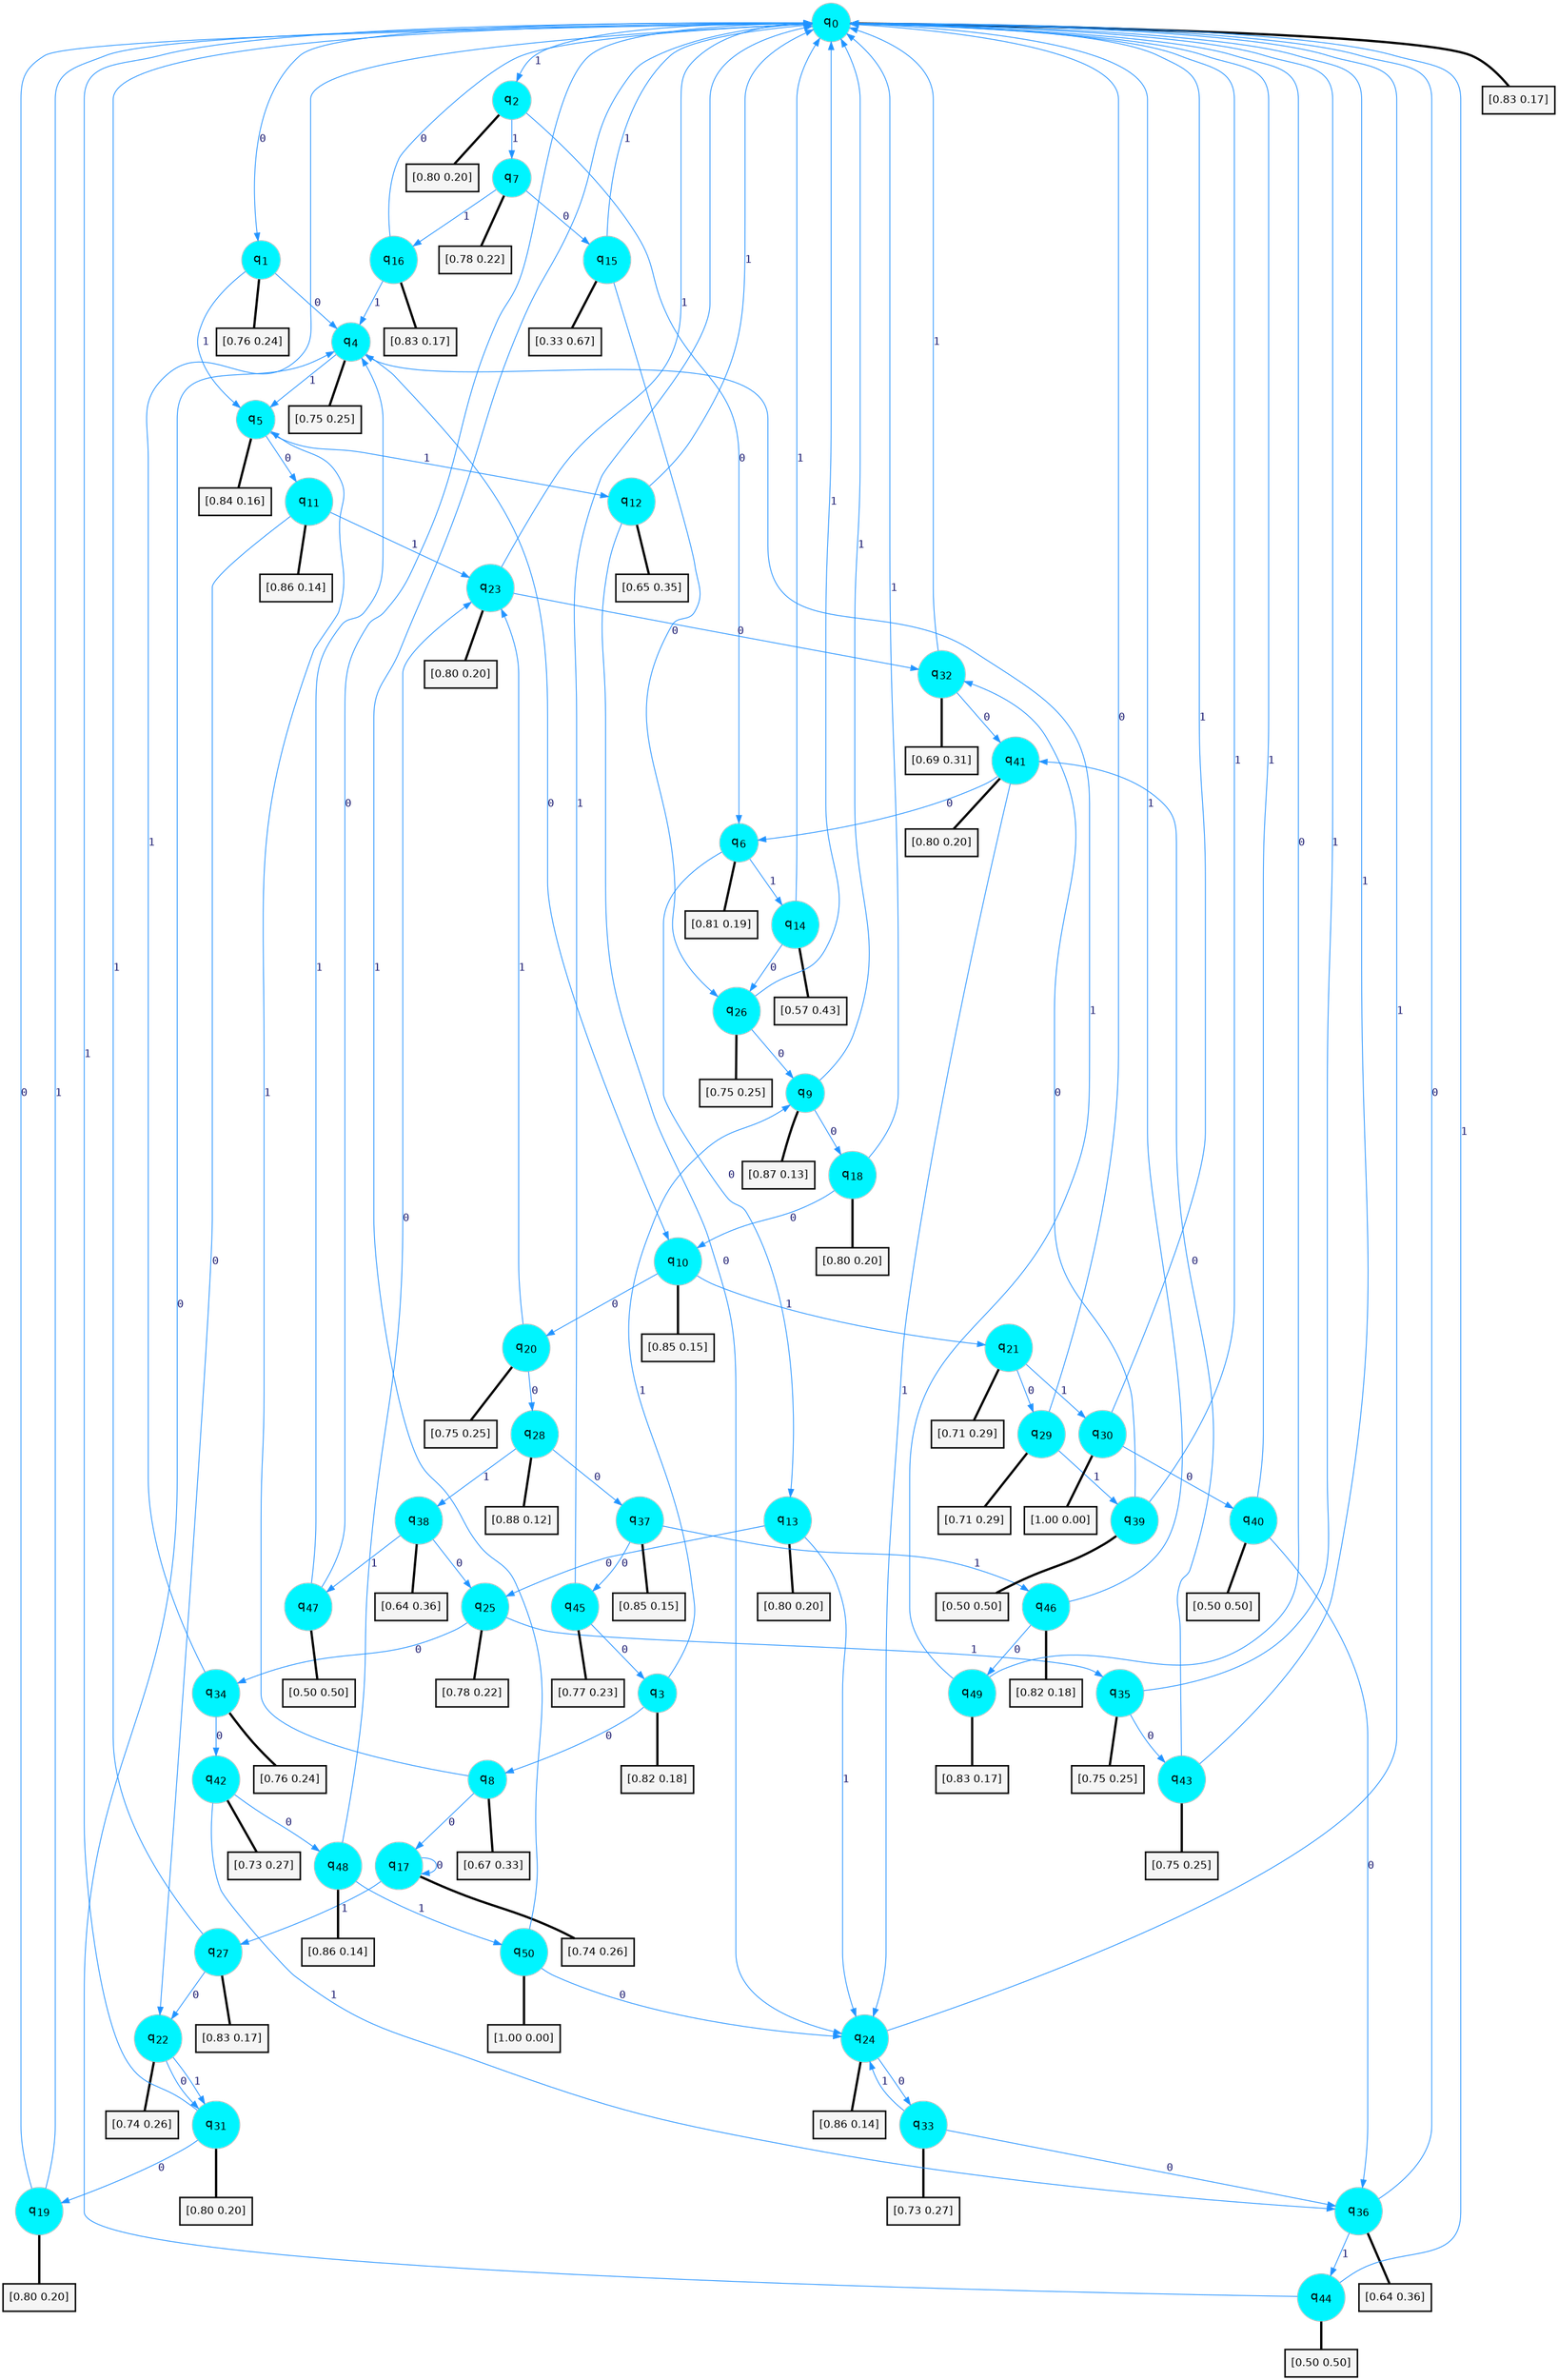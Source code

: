 digraph G {
graph [
bgcolor=transparent, dpi=300, rankdir=TD, size="40,25"];
node [
color=gray, fillcolor=turquoise1, fontcolor=black, fontname=Helvetica, fontsize=16, fontweight=bold, shape=circle, style=filled];
edge [
arrowsize=1, color=dodgerblue1, fontcolor=midnightblue, fontname=courier, fontweight=bold, penwidth=1, style=solid, weight=20];
0[label=<q<SUB>0</SUB>>];
1[label=<q<SUB>1</SUB>>];
2[label=<q<SUB>2</SUB>>];
3[label=<q<SUB>3</SUB>>];
4[label=<q<SUB>4</SUB>>];
5[label=<q<SUB>5</SUB>>];
6[label=<q<SUB>6</SUB>>];
7[label=<q<SUB>7</SUB>>];
8[label=<q<SUB>8</SUB>>];
9[label=<q<SUB>9</SUB>>];
10[label=<q<SUB>10</SUB>>];
11[label=<q<SUB>11</SUB>>];
12[label=<q<SUB>12</SUB>>];
13[label=<q<SUB>13</SUB>>];
14[label=<q<SUB>14</SUB>>];
15[label=<q<SUB>15</SUB>>];
16[label=<q<SUB>16</SUB>>];
17[label=<q<SUB>17</SUB>>];
18[label=<q<SUB>18</SUB>>];
19[label=<q<SUB>19</SUB>>];
20[label=<q<SUB>20</SUB>>];
21[label=<q<SUB>21</SUB>>];
22[label=<q<SUB>22</SUB>>];
23[label=<q<SUB>23</SUB>>];
24[label=<q<SUB>24</SUB>>];
25[label=<q<SUB>25</SUB>>];
26[label=<q<SUB>26</SUB>>];
27[label=<q<SUB>27</SUB>>];
28[label=<q<SUB>28</SUB>>];
29[label=<q<SUB>29</SUB>>];
30[label=<q<SUB>30</SUB>>];
31[label=<q<SUB>31</SUB>>];
32[label=<q<SUB>32</SUB>>];
33[label=<q<SUB>33</SUB>>];
34[label=<q<SUB>34</SUB>>];
35[label=<q<SUB>35</SUB>>];
36[label=<q<SUB>36</SUB>>];
37[label=<q<SUB>37</SUB>>];
38[label=<q<SUB>38</SUB>>];
39[label=<q<SUB>39</SUB>>];
40[label=<q<SUB>40</SUB>>];
41[label=<q<SUB>41</SUB>>];
42[label=<q<SUB>42</SUB>>];
43[label=<q<SUB>43</SUB>>];
44[label=<q<SUB>44</SUB>>];
45[label=<q<SUB>45</SUB>>];
46[label=<q<SUB>46</SUB>>];
47[label=<q<SUB>47</SUB>>];
48[label=<q<SUB>48</SUB>>];
49[label=<q<SUB>49</SUB>>];
50[label=<q<SUB>50</SUB>>];
51[label="[0.83 0.17]", shape=box,fontcolor=black, fontname=Helvetica, fontsize=14, penwidth=2, fillcolor=whitesmoke,color=black];
52[label="[0.76 0.24]", shape=box,fontcolor=black, fontname=Helvetica, fontsize=14, penwidth=2, fillcolor=whitesmoke,color=black];
53[label="[0.80 0.20]", shape=box,fontcolor=black, fontname=Helvetica, fontsize=14, penwidth=2, fillcolor=whitesmoke,color=black];
54[label="[0.82 0.18]", shape=box,fontcolor=black, fontname=Helvetica, fontsize=14, penwidth=2, fillcolor=whitesmoke,color=black];
55[label="[0.75 0.25]", shape=box,fontcolor=black, fontname=Helvetica, fontsize=14, penwidth=2, fillcolor=whitesmoke,color=black];
56[label="[0.84 0.16]", shape=box,fontcolor=black, fontname=Helvetica, fontsize=14, penwidth=2, fillcolor=whitesmoke,color=black];
57[label="[0.81 0.19]", shape=box,fontcolor=black, fontname=Helvetica, fontsize=14, penwidth=2, fillcolor=whitesmoke,color=black];
58[label="[0.78 0.22]", shape=box,fontcolor=black, fontname=Helvetica, fontsize=14, penwidth=2, fillcolor=whitesmoke,color=black];
59[label="[0.67 0.33]", shape=box,fontcolor=black, fontname=Helvetica, fontsize=14, penwidth=2, fillcolor=whitesmoke,color=black];
60[label="[0.87 0.13]", shape=box,fontcolor=black, fontname=Helvetica, fontsize=14, penwidth=2, fillcolor=whitesmoke,color=black];
61[label="[0.85 0.15]", shape=box,fontcolor=black, fontname=Helvetica, fontsize=14, penwidth=2, fillcolor=whitesmoke,color=black];
62[label="[0.86 0.14]", shape=box,fontcolor=black, fontname=Helvetica, fontsize=14, penwidth=2, fillcolor=whitesmoke,color=black];
63[label="[0.65 0.35]", shape=box,fontcolor=black, fontname=Helvetica, fontsize=14, penwidth=2, fillcolor=whitesmoke,color=black];
64[label="[0.80 0.20]", shape=box,fontcolor=black, fontname=Helvetica, fontsize=14, penwidth=2, fillcolor=whitesmoke,color=black];
65[label="[0.57 0.43]", shape=box,fontcolor=black, fontname=Helvetica, fontsize=14, penwidth=2, fillcolor=whitesmoke,color=black];
66[label="[0.33 0.67]", shape=box,fontcolor=black, fontname=Helvetica, fontsize=14, penwidth=2, fillcolor=whitesmoke,color=black];
67[label="[0.83 0.17]", shape=box,fontcolor=black, fontname=Helvetica, fontsize=14, penwidth=2, fillcolor=whitesmoke,color=black];
68[label="[0.74 0.26]", shape=box,fontcolor=black, fontname=Helvetica, fontsize=14, penwidth=2, fillcolor=whitesmoke,color=black];
69[label="[0.80 0.20]", shape=box,fontcolor=black, fontname=Helvetica, fontsize=14, penwidth=2, fillcolor=whitesmoke,color=black];
70[label="[0.80 0.20]", shape=box,fontcolor=black, fontname=Helvetica, fontsize=14, penwidth=2, fillcolor=whitesmoke,color=black];
71[label="[0.75 0.25]", shape=box,fontcolor=black, fontname=Helvetica, fontsize=14, penwidth=2, fillcolor=whitesmoke,color=black];
72[label="[0.71 0.29]", shape=box,fontcolor=black, fontname=Helvetica, fontsize=14, penwidth=2, fillcolor=whitesmoke,color=black];
73[label="[0.74 0.26]", shape=box,fontcolor=black, fontname=Helvetica, fontsize=14, penwidth=2, fillcolor=whitesmoke,color=black];
74[label="[0.80 0.20]", shape=box,fontcolor=black, fontname=Helvetica, fontsize=14, penwidth=2, fillcolor=whitesmoke,color=black];
75[label="[0.86 0.14]", shape=box,fontcolor=black, fontname=Helvetica, fontsize=14, penwidth=2, fillcolor=whitesmoke,color=black];
76[label="[0.78 0.22]", shape=box,fontcolor=black, fontname=Helvetica, fontsize=14, penwidth=2, fillcolor=whitesmoke,color=black];
77[label="[0.75 0.25]", shape=box,fontcolor=black, fontname=Helvetica, fontsize=14, penwidth=2, fillcolor=whitesmoke,color=black];
78[label="[0.83 0.17]", shape=box,fontcolor=black, fontname=Helvetica, fontsize=14, penwidth=2, fillcolor=whitesmoke,color=black];
79[label="[0.88 0.12]", shape=box,fontcolor=black, fontname=Helvetica, fontsize=14, penwidth=2, fillcolor=whitesmoke,color=black];
80[label="[0.71 0.29]", shape=box,fontcolor=black, fontname=Helvetica, fontsize=14, penwidth=2, fillcolor=whitesmoke,color=black];
81[label="[1.00 0.00]", shape=box,fontcolor=black, fontname=Helvetica, fontsize=14, penwidth=2, fillcolor=whitesmoke,color=black];
82[label="[0.80 0.20]", shape=box,fontcolor=black, fontname=Helvetica, fontsize=14, penwidth=2, fillcolor=whitesmoke,color=black];
83[label="[0.69 0.31]", shape=box,fontcolor=black, fontname=Helvetica, fontsize=14, penwidth=2, fillcolor=whitesmoke,color=black];
84[label="[0.73 0.27]", shape=box,fontcolor=black, fontname=Helvetica, fontsize=14, penwidth=2, fillcolor=whitesmoke,color=black];
85[label="[0.76 0.24]", shape=box,fontcolor=black, fontname=Helvetica, fontsize=14, penwidth=2, fillcolor=whitesmoke,color=black];
86[label="[0.75 0.25]", shape=box,fontcolor=black, fontname=Helvetica, fontsize=14, penwidth=2, fillcolor=whitesmoke,color=black];
87[label="[0.64 0.36]", shape=box,fontcolor=black, fontname=Helvetica, fontsize=14, penwidth=2, fillcolor=whitesmoke,color=black];
88[label="[0.85 0.15]", shape=box,fontcolor=black, fontname=Helvetica, fontsize=14, penwidth=2, fillcolor=whitesmoke,color=black];
89[label="[0.64 0.36]", shape=box,fontcolor=black, fontname=Helvetica, fontsize=14, penwidth=2, fillcolor=whitesmoke,color=black];
90[label="[0.50 0.50]", shape=box,fontcolor=black, fontname=Helvetica, fontsize=14, penwidth=2, fillcolor=whitesmoke,color=black];
91[label="[0.50 0.50]", shape=box,fontcolor=black, fontname=Helvetica, fontsize=14, penwidth=2, fillcolor=whitesmoke,color=black];
92[label="[0.80 0.20]", shape=box,fontcolor=black, fontname=Helvetica, fontsize=14, penwidth=2, fillcolor=whitesmoke,color=black];
93[label="[0.73 0.27]", shape=box,fontcolor=black, fontname=Helvetica, fontsize=14, penwidth=2, fillcolor=whitesmoke,color=black];
94[label="[0.75 0.25]", shape=box,fontcolor=black, fontname=Helvetica, fontsize=14, penwidth=2, fillcolor=whitesmoke,color=black];
95[label="[0.50 0.50]", shape=box,fontcolor=black, fontname=Helvetica, fontsize=14, penwidth=2, fillcolor=whitesmoke,color=black];
96[label="[0.77 0.23]", shape=box,fontcolor=black, fontname=Helvetica, fontsize=14, penwidth=2, fillcolor=whitesmoke,color=black];
97[label="[0.82 0.18]", shape=box,fontcolor=black, fontname=Helvetica, fontsize=14, penwidth=2, fillcolor=whitesmoke,color=black];
98[label="[0.50 0.50]", shape=box,fontcolor=black, fontname=Helvetica, fontsize=14, penwidth=2, fillcolor=whitesmoke,color=black];
99[label="[0.86 0.14]", shape=box,fontcolor=black, fontname=Helvetica, fontsize=14, penwidth=2, fillcolor=whitesmoke,color=black];
100[label="[0.83 0.17]", shape=box,fontcolor=black, fontname=Helvetica, fontsize=14, penwidth=2, fillcolor=whitesmoke,color=black];
101[label="[1.00 0.00]", shape=box,fontcolor=black, fontname=Helvetica, fontsize=14, penwidth=2, fillcolor=whitesmoke,color=black];
0->1 [label=0];
0->2 [label=1];
0->51 [arrowhead=none, penwidth=3,color=black];
1->4 [label=0];
1->5 [label=1];
1->52 [arrowhead=none, penwidth=3,color=black];
2->6 [label=0];
2->7 [label=1];
2->53 [arrowhead=none, penwidth=3,color=black];
3->8 [label=0];
3->9 [label=1];
3->54 [arrowhead=none, penwidth=3,color=black];
4->10 [label=0];
4->5 [label=1];
4->55 [arrowhead=none, penwidth=3,color=black];
5->11 [label=0];
5->12 [label=1];
5->56 [arrowhead=none, penwidth=3,color=black];
6->13 [label=0];
6->14 [label=1];
6->57 [arrowhead=none, penwidth=3,color=black];
7->15 [label=0];
7->16 [label=1];
7->58 [arrowhead=none, penwidth=3,color=black];
8->17 [label=0];
8->5 [label=1];
8->59 [arrowhead=none, penwidth=3,color=black];
9->18 [label=0];
9->0 [label=1];
9->60 [arrowhead=none, penwidth=3,color=black];
10->20 [label=0];
10->21 [label=1];
10->61 [arrowhead=none, penwidth=3,color=black];
11->22 [label=0];
11->23 [label=1];
11->62 [arrowhead=none, penwidth=3,color=black];
12->24 [label=0];
12->0 [label=1];
12->63 [arrowhead=none, penwidth=3,color=black];
13->25 [label=0];
13->24 [label=1];
13->64 [arrowhead=none, penwidth=3,color=black];
14->26 [label=0];
14->0 [label=1];
14->65 [arrowhead=none, penwidth=3,color=black];
15->26 [label=0];
15->0 [label=1];
15->66 [arrowhead=none, penwidth=3,color=black];
16->0 [label=0];
16->4 [label=1];
16->67 [arrowhead=none, penwidth=3,color=black];
17->17 [label=0];
17->27 [label=1];
17->68 [arrowhead=none, penwidth=3,color=black];
18->10 [label=0];
18->0 [label=1];
18->69 [arrowhead=none, penwidth=3,color=black];
19->0 [label=0];
19->0 [label=1];
19->70 [arrowhead=none, penwidth=3,color=black];
20->28 [label=0];
20->23 [label=1];
20->71 [arrowhead=none, penwidth=3,color=black];
21->29 [label=0];
21->30 [label=1];
21->72 [arrowhead=none, penwidth=3,color=black];
22->31 [label=0];
22->31 [label=1];
22->73 [arrowhead=none, penwidth=3,color=black];
23->32 [label=0];
23->0 [label=1];
23->74 [arrowhead=none, penwidth=3,color=black];
24->33 [label=0];
24->0 [label=1];
24->75 [arrowhead=none, penwidth=3,color=black];
25->34 [label=0];
25->35 [label=1];
25->76 [arrowhead=none, penwidth=3,color=black];
26->9 [label=0];
26->0 [label=1];
26->77 [arrowhead=none, penwidth=3,color=black];
27->22 [label=0];
27->0 [label=1];
27->78 [arrowhead=none, penwidth=3,color=black];
28->37 [label=0];
28->38 [label=1];
28->79 [arrowhead=none, penwidth=3,color=black];
29->0 [label=0];
29->39 [label=1];
29->80 [arrowhead=none, penwidth=3,color=black];
30->40 [label=0];
30->0 [label=1];
30->81 [arrowhead=none, penwidth=3,color=black];
31->19 [label=0];
31->0 [label=1];
31->82 [arrowhead=none, penwidth=3,color=black];
32->41 [label=0];
32->0 [label=1];
32->83 [arrowhead=none, penwidth=3,color=black];
33->36 [label=0];
33->24 [label=1];
33->84 [arrowhead=none, penwidth=3,color=black];
34->42 [label=0];
34->0 [label=1];
34->85 [arrowhead=none, penwidth=3,color=black];
35->43 [label=0];
35->0 [label=1];
35->86 [arrowhead=none, penwidth=3,color=black];
36->0 [label=0];
36->44 [label=1];
36->87 [arrowhead=none, penwidth=3,color=black];
37->45 [label=0];
37->46 [label=1];
37->88 [arrowhead=none, penwidth=3,color=black];
38->25 [label=0];
38->47 [label=1];
38->89 [arrowhead=none, penwidth=3,color=black];
39->32 [label=0];
39->0 [label=1];
39->90 [arrowhead=none, penwidth=3,color=black];
40->36 [label=0];
40->0 [label=1];
40->91 [arrowhead=none, penwidth=3,color=black];
41->6 [label=0];
41->24 [label=1];
41->92 [arrowhead=none, penwidth=3,color=black];
42->48 [label=0];
42->36 [label=1];
42->93 [arrowhead=none, penwidth=3,color=black];
43->41 [label=0];
43->0 [label=1];
43->94 [arrowhead=none, penwidth=3,color=black];
44->4 [label=0];
44->0 [label=1];
44->95 [arrowhead=none, penwidth=3,color=black];
45->3 [label=0];
45->0 [label=1];
45->96 [arrowhead=none, penwidth=3,color=black];
46->49 [label=0];
46->0 [label=1];
46->97 [arrowhead=none, penwidth=3,color=black];
47->0 [label=0];
47->4 [label=1];
47->98 [arrowhead=none, penwidth=3,color=black];
48->23 [label=0];
48->50 [label=1];
48->99 [arrowhead=none, penwidth=3,color=black];
49->0 [label=0];
49->4 [label=1];
49->100 [arrowhead=none, penwidth=3,color=black];
50->24 [label=0];
50->0 [label=1];
50->101 [arrowhead=none, penwidth=3,color=black];
}
